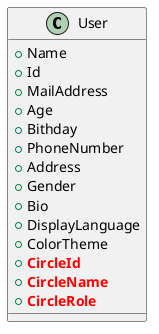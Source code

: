 @startuml User_add_circle
class User{
	+ Name
	+ Id
	+ MailAddress
	+ Age
	+ Bithday
	+ PhoneNumber
	+ Address
	+ Gender
	+ Bio
	+ DisplayLanguage
	+ ColorTheme
	+ <b><color:red>CircleId</b>
	+ <b><color:red>CircleName</b>
	+ <b><color:red>CircleRole</b>
}
@enduml